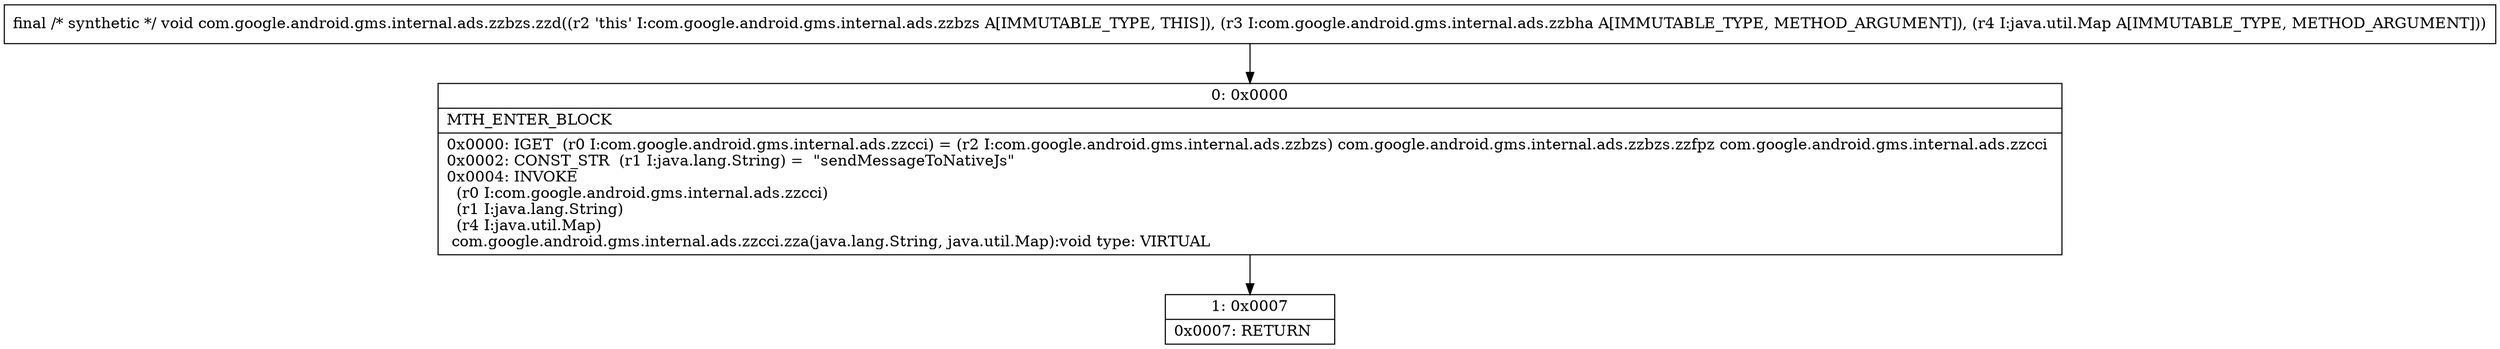 digraph "CFG forcom.google.android.gms.internal.ads.zzbzs.zzd(Lcom\/google\/android\/gms\/internal\/ads\/zzbha;Ljava\/util\/Map;)V" {
Node_0 [shape=record,label="{0\:\ 0x0000|MTH_ENTER_BLOCK\l|0x0000: IGET  (r0 I:com.google.android.gms.internal.ads.zzcci) = (r2 I:com.google.android.gms.internal.ads.zzbzs) com.google.android.gms.internal.ads.zzbzs.zzfpz com.google.android.gms.internal.ads.zzcci \l0x0002: CONST_STR  (r1 I:java.lang.String) =  \"sendMessageToNativeJs\" \l0x0004: INVOKE  \l  (r0 I:com.google.android.gms.internal.ads.zzcci)\l  (r1 I:java.lang.String)\l  (r4 I:java.util.Map)\l com.google.android.gms.internal.ads.zzcci.zza(java.lang.String, java.util.Map):void type: VIRTUAL \l}"];
Node_1 [shape=record,label="{1\:\ 0x0007|0x0007: RETURN   \l}"];
MethodNode[shape=record,label="{final \/* synthetic *\/ void com.google.android.gms.internal.ads.zzbzs.zzd((r2 'this' I:com.google.android.gms.internal.ads.zzbzs A[IMMUTABLE_TYPE, THIS]), (r3 I:com.google.android.gms.internal.ads.zzbha A[IMMUTABLE_TYPE, METHOD_ARGUMENT]), (r4 I:java.util.Map A[IMMUTABLE_TYPE, METHOD_ARGUMENT])) }"];
MethodNode -> Node_0;
Node_0 -> Node_1;
}

